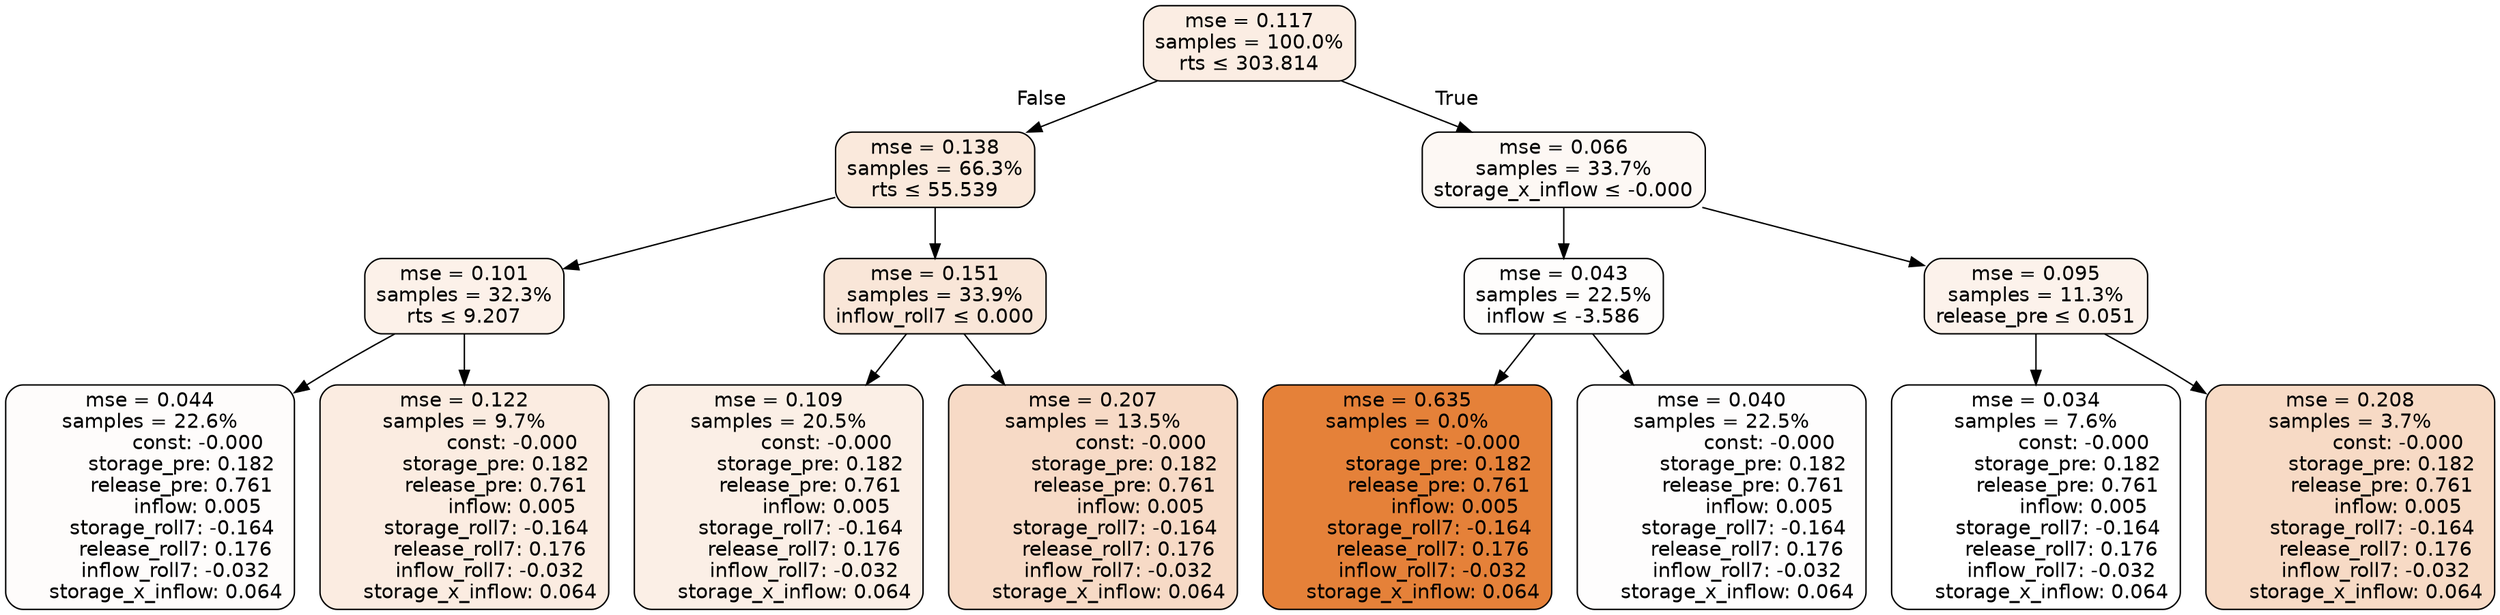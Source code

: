 digraph tree {
node [shape=rectangle, style="filled, rounded", color="black", fontname=helvetica] ;
edge [fontname=helvetica] ;
	"0" [label="mse = 0.117
samples = 100.0%
rts &le; 303.814", fillcolor="#fbede3"]
	"1" [label="mse = 0.138
samples = 66.3%
rts &le; 55.539", fillcolor="#fae9dc"]
	"2" [label="mse = 0.101
samples = 32.3%
rts &le; 9.207", fillcolor="#fcf1e9"]
	"3" [label="mse = 0.044
samples = 22.6%
               const: -0.000
          storage_pre: 0.182
          release_pre: 0.761
               inflow: 0.005
       storage_roll7: -0.164
        release_roll7: 0.176
        inflow_roll7: -0.032
     storage_x_inflow: 0.064", fillcolor="#fefcfb"]
	"4" [label="mse = 0.122
samples = 9.7%
               const: -0.000
          storage_pre: 0.182
          release_pre: 0.761
               inflow: 0.005
       storage_roll7: -0.164
        release_roll7: 0.176
        inflow_roll7: -0.032
     storage_x_inflow: 0.064", fillcolor="#fbece1"]
	"5" [label="mse = 0.151
samples = 33.9%
inflow_roll7 &le; 0.000", fillcolor="#f9e6d8"]
	"6" [label="mse = 0.109
samples = 20.5%
               const: -0.000
          storage_pre: 0.182
          release_pre: 0.761
               inflow: 0.005
       storage_roll7: -0.164
        release_roll7: 0.176
        inflow_roll7: -0.032
     storage_x_inflow: 0.064", fillcolor="#fbefe6"]
	"7" [label="mse = 0.207
samples = 13.5%
               const: -0.000
          storage_pre: 0.182
          release_pre: 0.761
               inflow: 0.005
       storage_roll7: -0.164
        release_roll7: 0.176
        inflow_roll7: -0.032
     storage_x_inflow: 0.064", fillcolor="#f7dac6"]
	"8" [label="mse = 0.066
samples = 33.7%
storage_x_inflow &le; -0.000", fillcolor="#fdf8f4"]
	"9" [label="mse = 0.043
samples = 22.5%
inflow &le; -3.586", fillcolor="#fefdfc"]
	"10" [label="mse = 0.635
samples = 0.0%
               const: -0.000
          storage_pre: 0.182
          release_pre: 0.761
               inflow: 0.005
       storage_roll7: -0.164
        release_roll7: 0.176
        inflow_roll7: -0.032
     storage_x_inflow: 0.064", fillcolor="#e58139"]
	"11" [label="mse = 0.040
samples = 22.5%
               const: -0.000
          storage_pre: 0.182
          release_pre: 0.761
               inflow: 0.005
       storage_roll7: -0.164
        release_roll7: 0.176
        inflow_roll7: -0.032
     storage_x_inflow: 0.064", fillcolor="#fefdfd"]
	"12" [label="mse = 0.095
samples = 11.3%
release_pre &le; 0.051", fillcolor="#fcf2eb"]
	"13" [label="mse = 0.034
samples = 7.6%
               const: -0.000
          storage_pre: 0.182
          release_pre: 0.761
               inflow: 0.005
       storage_roll7: -0.164
        release_roll7: 0.176
        inflow_roll7: -0.032
     storage_x_inflow: 0.064", fillcolor="#ffffff"]
	"14" [label="mse = 0.208
samples = 3.7%
               const: -0.000
          storage_pre: 0.182
          release_pre: 0.761
               inflow: 0.005
       storage_roll7: -0.164
        release_roll7: 0.176
        inflow_roll7: -0.032
     storage_x_inflow: 0.064", fillcolor="#f7dac5"]

	"0" -> "1" [labeldistance=2.5, labelangle=45, headlabel="False"]
	"1" -> "2"
	"2" -> "3"
	"2" -> "4"
	"1" -> "5"
	"5" -> "6"
	"5" -> "7"
	"0" -> "8" [labeldistance=2.5, labelangle=-45, headlabel="True"]
	"8" -> "9"
	"9" -> "10"
	"9" -> "11"
	"8" -> "12"
	"12" -> "13"
	"12" -> "14"
}